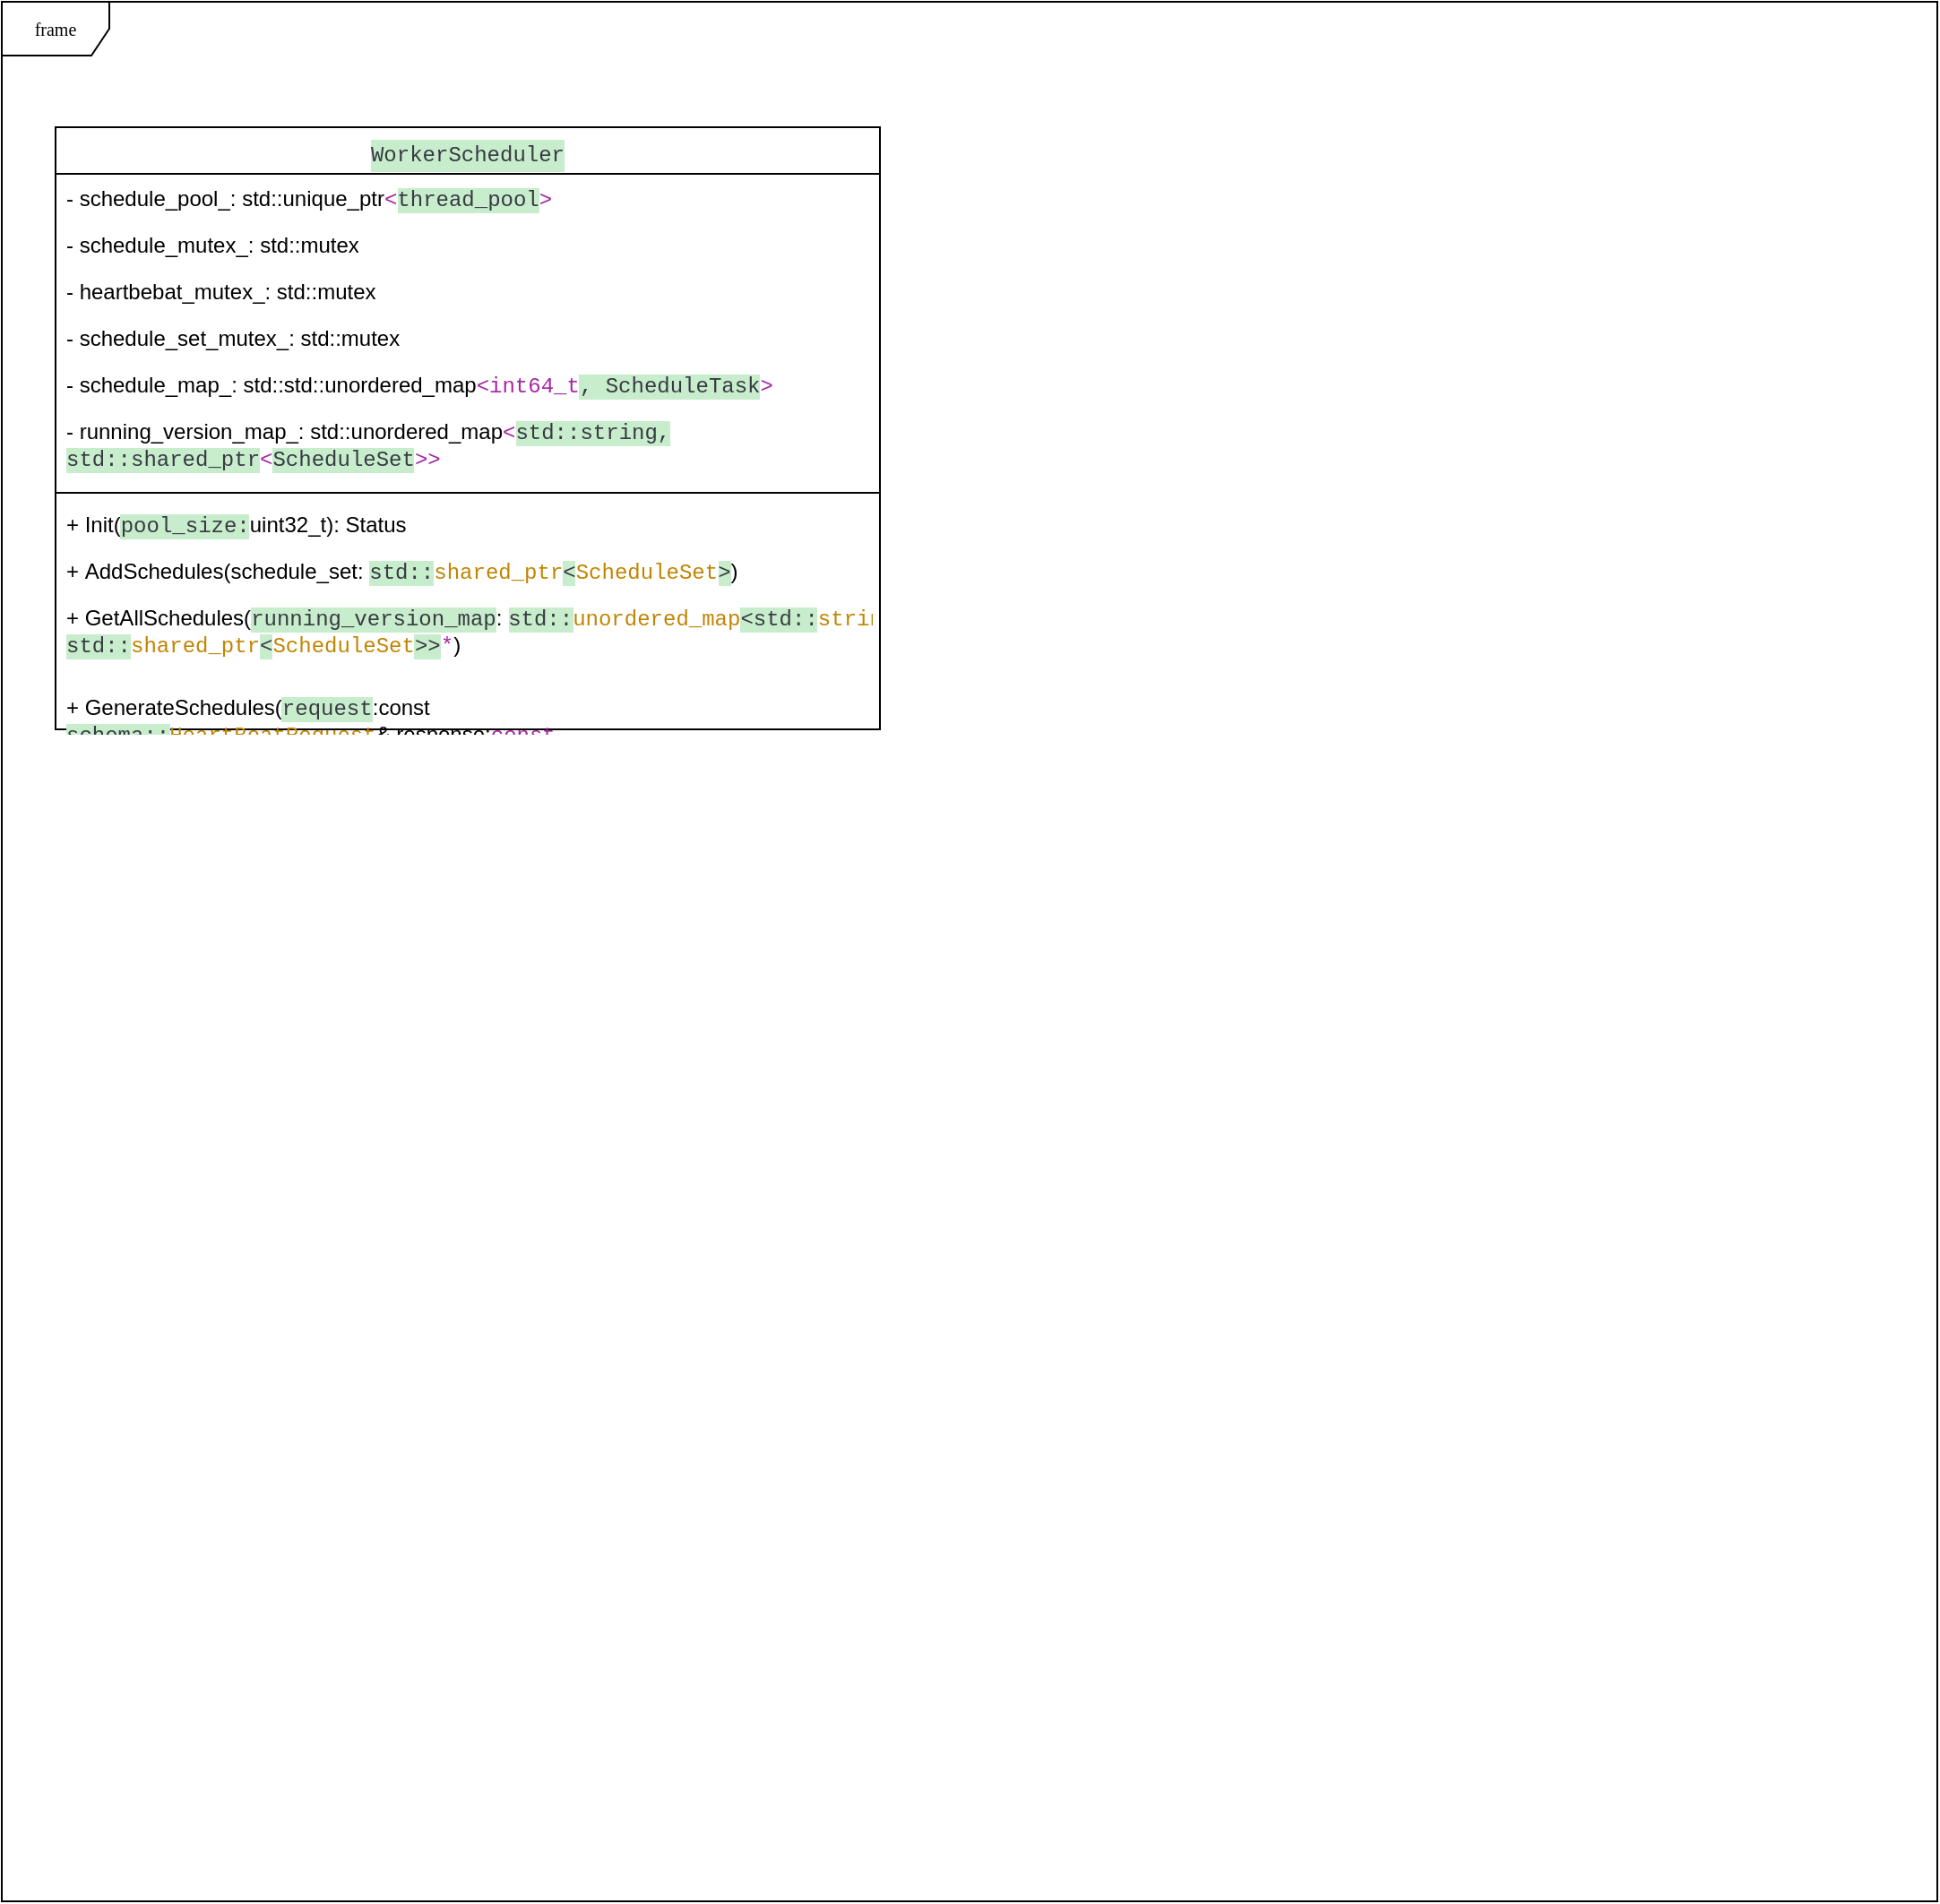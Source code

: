 <mxfile version="21.3.5" type="github">
  <diagram name="Page-1" id="c4acf3e9-155e-7222-9cf6-157b1a14988f">
    <mxGraphModel dx="1242" dy="722" grid="1" gridSize="10" guides="1" tooltips="1" connect="1" arrows="1" fold="1" page="1" pageScale="1" pageWidth="850" pageHeight="1100" background="none" math="0" shadow="0">
      <root>
        <mxCell id="0" />
        <mxCell id="1" parent="0" />
        <mxCell id="17acba5748e5396b-1" value="frame" style="shape=umlFrame;whiteSpace=wrap;html=1;rounded=0;shadow=0;comic=0;labelBackgroundColor=none;strokeWidth=1;fontFamily=Verdana;fontSize=10;align=center;" parent="1" vertex="1">
          <mxGeometry x="40" y="50" width="1080" height="1060" as="geometry" />
        </mxCell>
        <mxCell id="PH6lNtW1mrk8BQ9RuyIa-7" value="&lt;div style=&quot;color: rgb(56, 58, 66); background-color: rgb(199, 237, 204); font-family: Menlo, Monaco, &amp;quot;Courier New&amp;quot;, monospace; font-weight: normal; line-height: 18px;&quot;&gt;WorkerScheduler&lt;/div&gt;" style="swimlane;fontStyle=1;align=center;verticalAlign=top;childLayout=stackLayout;horizontal=1;startSize=26;horizontalStack=0;resizeParent=1;resizeParentMax=0;resizeLast=0;collapsible=1;marginBottom=0;whiteSpace=wrap;html=1;" vertex="1" parent="1">
          <mxGeometry x="70" y="120" width="460" height="336" as="geometry" />
        </mxCell>
        <mxCell id="PH6lNtW1mrk8BQ9RuyIa-8" value="- schedule_pool_&lt;span style=&quot;background-color: initial;&quot;&gt;:&amp;nbsp;&lt;/span&gt;std::unique_ptr&lt;span style=&quot;font-family: Menlo, Monaco, &amp;quot;Courier New&amp;quot;, monospace; color: rgb(166, 38, 164);&quot;&gt;&amp;lt;&lt;/span&gt;&lt;span style=&quot;background-color: rgb(199, 237, 204); color: rgb(56, 58, 66); font-family: Menlo, Monaco, &amp;quot;Courier New&amp;quot;, monospace;&quot;&gt;thread_pool&lt;/span&gt;&lt;span style=&quot;font-family: Menlo, Monaco, &amp;quot;Courier New&amp;quot;, monospace; color: rgb(166, 38, 164);&quot;&gt;&amp;gt;&lt;/span&gt;" style="text;strokeColor=none;fillColor=none;align=left;verticalAlign=top;spacingLeft=4;spacingRight=4;overflow=hidden;rotatable=0;points=[[0,0.5],[1,0.5]];portConstraint=eastwest;whiteSpace=wrap;html=1;" vertex="1" parent="PH6lNtW1mrk8BQ9RuyIa-7">
          <mxGeometry y="26" width="460" height="26" as="geometry" />
        </mxCell>
        <mxCell id="PH6lNtW1mrk8BQ9RuyIa-15" value="- schedule_mutex_&lt;span style=&quot;background-color: initial;&quot;&gt;:&amp;nbsp;&lt;/span&gt;std::mutex " style="text;strokeColor=none;fillColor=none;align=left;verticalAlign=top;spacingLeft=4;spacingRight=4;overflow=hidden;rotatable=0;points=[[0,0.5],[1,0.5]];portConstraint=eastwest;whiteSpace=wrap;html=1;" vertex="1" parent="PH6lNtW1mrk8BQ9RuyIa-7">
          <mxGeometry y="52" width="460" height="26" as="geometry" />
        </mxCell>
        <mxCell id="PH6lNtW1mrk8BQ9RuyIa-14" value="- heartbebat_mutex_&lt;span style=&quot;background-color: initial;&quot;&gt;:&amp;nbsp;&lt;/span&gt;&lt;span style=&quot;background-color: initial;&quot;&gt;std::mutex&lt;/span&gt;" style="text;strokeColor=none;fillColor=none;align=left;verticalAlign=top;spacingLeft=4;spacingRight=4;overflow=hidden;rotatable=0;points=[[0,0.5],[1,0.5]];portConstraint=eastwest;whiteSpace=wrap;html=1;" vertex="1" parent="PH6lNtW1mrk8BQ9RuyIa-7">
          <mxGeometry y="78" width="460" height="26" as="geometry" />
        </mxCell>
        <mxCell id="PH6lNtW1mrk8BQ9RuyIa-17" value="- schedule_set_mutex_&lt;span style=&quot;background-color: initial;&quot;&gt;:&amp;nbsp;&lt;/span&gt;&lt;span style=&quot;background-color: initial;&quot;&gt;std::mutex&lt;/span&gt;" style="text;strokeColor=none;fillColor=none;align=left;verticalAlign=top;spacingLeft=4;spacingRight=4;overflow=hidden;rotatable=0;points=[[0,0.5],[1,0.5]];portConstraint=eastwest;whiteSpace=wrap;html=1;" vertex="1" parent="PH6lNtW1mrk8BQ9RuyIa-7">
          <mxGeometry y="104" width="460" height="26" as="geometry" />
        </mxCell>
        <mxCell id="PH6lNtW1mrk8BQ9RuyIa-16" value="- schedule_map_&lt;span style=&quot;background-color: initial;&quot;&gt;:&amp;nbsp;&lt;/span&gt;&lt;span style=&quot;background-color: initial;&quot;&gt;std::&lt;/span&gt;std::unordered_map&lt;span style=&quot;font-family: Menlo, Monaco, &amp;quot;Courier New&amp;quot;, monospace; color: rgb(166, 38, 164);&quot;&gt;&amp;lt;int64_t&lt;/span&gt;&lt;span style=&quot;background-color: rgb(199, 237, 204); color: rgb(56, 58, 66); font-family: Menlo, Monaco, &amp;quot;Courier New&amp;quot;, monospace;&quot;&gt;, ScheduleTask&lt;/span&gt;&lt;span style=&quot;font-family: Menlo, Monaco, &amp;quot;Courier New&amp;quot;, monospace; color: rgb(166, 38, 164);&quot;&gt;&amp;gt;&lt;/span&gt;" style="text;strokeColor=none;fillColor=none;align=left;verticalAlign=top;spacingLeft=4;spacingRight=4;overflow=hidden;rotatable=0;points=[[0,0.5],[1,0.5]];portConstraint=eastwest;whiteSpace=wrap;html=1;" vertex="1" parent="PH6lNtW1mrk8BQ9RuyIa-7">
          <mxGeometry y="130" width="460" height="26" as="geometry" />
        </mxCell>
        <mxCell id="PH6lNtW1mrk8BQ9RuyIa-18" value="- running_version_map_&lt;span style=&quot;background-color: initial;&quot;&gt;:&amp;nbsp;&lt;/span&gt;std::unordered_map&lt;span style=&quot;font-family: Menlo, Monaco, &amp;quot;Courier New&amp;quot;, monospace; color: rgb(166, 38, 164);&quot;&gt;&amp;lt;&lt;/span&gt;&lt;span style=&quot;background-color: rgb(199, 237, 204); color: rgb(56, 58, 66); font-family: Menlo, Monaco, &amp;quot;Courier New&amp;quot;, monospace;&quot;&gt;std::string, std::shared_ptr&lt;/span&gt;&lt;span style=&quot;font-family: Menlo, Monaco, &amp;quot;Courier New&amp;quot;, monospace; color: rgb(166, 38, 164);&quot;&gt;&amp;lt;&lt;/span&gt;&lt;span style=&quot;background-color: rgb(199, 237, 204); color: rgb(56, 58, 66); font-family: Menlo, Monaco, &amp;quot;Courier New&amp;quot;, monospace;&quot;&gt;ScheduleSet&lt;/span&gt;&lt;span style=&quot;font-family: Menlo, Monaco, &amp;quot;Courier New&amp;quot;, monospace; color: rgb(166, 38, 164);&quot;&gt;&amp;gt;&amp;gt;&lt;/span&gt;" style="text;strokeColor=none;fillColor=none;align=left;verticalAlign=top;spacingLeft=4;spacingRight=4;overflow=hidden;rotatable=0;points=[[0,0.5],[1,0.5]];portConstraint=eastwest;whiteSpace=wrap;html=1;" vertex="1" parent="PH6lNtW1mrk8BQ9RuyIa-7">
          <mxGeometry y="156" width="460" height="44" as="geometry" />
        </mxCell>
        <mxCell id="PH6lNtW1mrk8BQ9RuyIa-9" value="" style="line;strokeWidth=1;fillColor=none;align=left;verticalAlign=middle;spacingTop=-1;spacingLeft=3;spacingRight=3;rotatable=0;labelPosition=right;points=[];portConstraint=eastwest;strokeColor=inherit;" vertex="1" parent="PH6lNtW1mrk8BQ9RuyIa-7">
          <mxGeometry y="200" width="460" height="8" as="geometry" />
        </mxCell>
        <mxCell id="PH6lNtW1mrk8BQ9RuyIa-10" value="+&amp;nbsp;Init(&lt;span style=&quot;background-color: rgb(199, 237, 204); color: rgb(56, 58, 66); font-family: Menlo, Monaco, &amp;quot;Courier New&amp;quot;, monospace;&quot;&gt;pool_size:&lt;/span&gt;uint32_t&lt;span style=&quot;background-color: initial;&quot;&gt;):&amp;nbsp;&lt;/span&gt;Status" style="text;strokeColor=none;fillColor=none;align=left;verticalAlign=top;spacingLeft=4;spacingRight=4;overflow=hidden;rotatable=0;points=[[0,0.5],[1,0.5]];portConstraint=eastwest;whiteSpace=wrap;html=1;" vertex="1" parent="PH6lNtW1mrk8BQ9RuyIa-7">
          <mxGeometry y="208" width="460" height="26" as="geometry" />
        </mxCell>
        <mxCell id="PH6lNtW1mrk8BQ9RuyIa-11" value="+&amp;nbsp;AddSchedules(schedule_set:&amp;nbsp;&lt;span style=&quot;background-color: rgb(199, 237, 204); color: rgb(56, 58, 66); font-family: Menlo, Monaco, &amp;quot;Courier New&amp;quot;, monospace;&quot;&gt;std::&lt;/span&gt;&lt;span style=&quot;font-family: Menlo, Monaco, &amp;quot;Courier New&amp;quot;, monospace; color: rgb(193, 132, 1);&quot;&gt;shared_ptr&lt;/span&gt;&lt;span style=&quot;background-color: rgb(199, 237, 204); color: rgb(56, 58, 66); font-family: Menlo, Monaco, &amp;quot;Courier New&amp;quot;, monospace;&quot;&gt;&amp;lt;&lt;/span&gt;&lt;span style=&quot;font-family: Menlo, Monaco, &amp;quot;Courier New&amp;quot;, monospace; color: rgb(193, 132, 1);&quot;&gt;ScheduleSet&lt;/span&gt;&lt;span style=&quot;background-color: rgb(199, 237, 204); color: rgb(56, 58, 66); font-family: Menlo, Monaco, &amp;quot;Courier New&amp;quot;, monospace;&quot;&gt;&amp;gt;&lt;/span&gt;&lt;span style=&quot;background-color: initial;&quot;&gt;)&lt;/span&gt;" style="text;strokeColor=none;fillColor=none;align=left;verticalAlign=top;spacingLeft=4;spacingRight=4;overflow=hidden;rotatable=0;points=[[0,0.5],[1,0.5]];portConstraint=eastwest;whiteSpace=wrap;html=1;" vertex="1" parent="PH6lNtW1mrk8BQ9RuyIa-7">
          <mxGeometry y="234" width="460" height="26" as="geometry" />
        </mxCell>
        <mxCell id="PH6lNtW1mrk8BQ9RuyIa-12" value="+&amp;nbsp;GetAllSchedules(&lt;span style=&quot;background-color: rgb(199, 237, 204); color: rgb(56, 58, 66); font-family: Menlo, Monaco, &amp;quot;Courier New&amp;quot;, monospace;&quot;&gt;running_version_map&lt;/span&gt;:&amp;nbsp;&lt;span style=&quot;background-color: rgb(199, 237, 204); color: rgb(56, 58, 66); font-family: Menlo, Monaco, &amp;quot;Courier New&amp;quot;, monospace;&quot;&gt;std::&lt;/span&gt;&lt;span style=&quot;font-family: Menlo, Monaco, &amp;quot;Courier New&amp;quot;, monospace; color: rgb(193, 132, 1);&quot;&gt;unordered_map&lt;/span&gt;&lt;span style=&quot;background-color: rgb(199, 237, 204); color: rgb(56, 58, 66); font-family: Menlo, Monaco, &amp;quot;Courier New&amp;quot;, monospace;&quot;&gt;&amp;lt;std::&lt;/span&gt;&lt;span style=&quot;font-family: Menlo, Monaco, &amp;quot;Courier New&amp;quot;, monospace; color: rgb(193, 132, 1);&quot;&gt;string&lt;/span&gt;&lt;span style=&quot;background-color: rgb(199, 237, 204); color: rgb(56, 58, 66); font-family: Menlo, Monaco, &amp;quot;Courier New&amp;quot;, monospace;&quot;&gt;, std::&lt;/span&gt;&lt;span style=&quot;font-family: Menlo, Monaco, &amp;quot;Courier New&amp;quot;, monospace; color: rgb(193, 132, 1);&quot;&gt;shared_ptr&lt;/span&gt;&lt;span style=&quot;background-color: rgb(199, 237, 204); color: rgb(56, 58, 66); font-family: Menlo, Monaco, &amp;quot;Courier New&amp;quot;, monospace;&quot;&gt;&amp;lt;&lt;/span&gt;&lt;span style=&quot;font-family: Menlo, Monaco, &amp;quot;Courier New&amp;quot;, monospace; color: rgb(193, 132, 1);&quot;&gt;ScheduleSet&lt;/span&gt;&lt;span style=&quot;background-color: rgb(199, 237, 204); color: rgb(56, 58, 66); font-family: Menlo, Monaco, &amp;quot;Courier New&amp;quot;, monospace;&quot;&gt;&amp;gt;&amp;gt;&lt;/span&gt;&lt;span style=&quot;font-family: Menlo, Monaco, &amp;quot;Courier New&amp;quot;, monospace; color: rgb(166, 38, 164);&quot;&gt;*&lt;/span&gt;&lt;span style=&quot;background-color: initial;&quot;&gt;)&lt;/span&gt;" style="text;strokeColor=none;fillColor=none;align=left;verticalAlign=top;spacingLeft=4;spacingRight=4;overflow=hidden;rotatable=0;points=[[0,0.5],[1,0.5]];portConstraint=eastwest;whiteSpace=wrap;html=1;" vertex="1" parent="PH6lNtW1mrk8BQ9RuyIa-7">
          <mxGeometry y="260" width="460" height="50" as="geometry" />
        </mxCell>
        <mxCell id="PH6lNtW1mrk8BQ9RuyIa-19" value="+&amp;nbsp;GenerateSchedules(&lt;span style=&quot;background-color: rgb(199, 237, 204); color: rgb(56, 58, 66); font-family: Menlo, Monaco, &amp;quot;Courier New&amp;quot;, monospace;&quot;&gt;request&lt;/span&gt;&lt;span style=&quot;background-color: initial;&quot;&gt;:&lt;/span&gt;const&lt;span style=&quot;background-color: rgb(199, 237, 204); color: rgb(56, 58, 66); font-family: Menlo, Monaco, &amp;quot;Courier New&amp;quot;, monospace;&quot;&gt; schema::&lt;/span&gt;&lt;span style=&quot;font-family: Menlo, Monaco, &amp;quot;Courier New&amp;quot;, monospace; color: rgb(193, 132, 1);&quot;&gt;HeartBeatRequest&lt;/span&gt;&amp;amp;,response:&lt;span style=&quot;font-family: Menlo, Monaco, &amp;quot;Courier New&amp;quot;, monospace; color: rgb(166, 38, 164);&quot;&gt;const&lt;/span&gt;&lt;span style=&quot;background-color: rgb(199, 237, 204); color: rgb(56, 58, 66); font-family: Menlo, Monaco, &amp;quot;Courier New&amp;quot;, monospace;&quot;&gt; schema::&lt;/span&gt;&lt;span style=&quot;font-family: Menlo, Monaco, &amp;quot;Courier New&amp;quot;, monospace; color: rgb(193, 132, 1);&quot;&gt;HeartBeatResponse&lt;/span&gt;&lt;span style=&quot;font-family: Menlo, Monaco, &amp;quot;Courier New&amp;quot;, monospace; color: rgb(166, 38, 164);&quot;&gt;&amp;amp;&lt;/span&gt;&lt;span style=&quot;background-color: initial;&quot;&gt;)&lt;/span&gt;" style="text;strokeColor=none;fillColor=none;align=left;verticalAlign=top;spacingLeft=4;spacingRight=4;overflow=hidden;rotatable=0;points=[[0,0.5],[1,0.5]];portConstraint=eastwest;whiteSpace=wrap;html=1;" vertex="1" parent="PH6lNtW1mrk8BQ9RuyIa-7">
          <mxGeometry y="310" width="460" height="26" as="geometry" />
        </mxCell>
      </root>
    </mxGraphModel>
  </diagram>
</mxfile>
